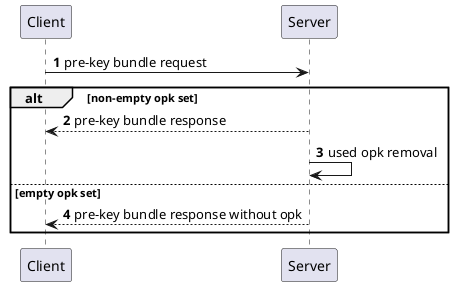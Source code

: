 @startuml
autonumber
Client -> Server: pre-key bundle request

alt non-empty opk set
    Server --> Client: pre-key bundle response
    Server -> Server: used opk removal
else empty opk set
    Server --> Client: pre-key bundle response without opk
end
@enduml

